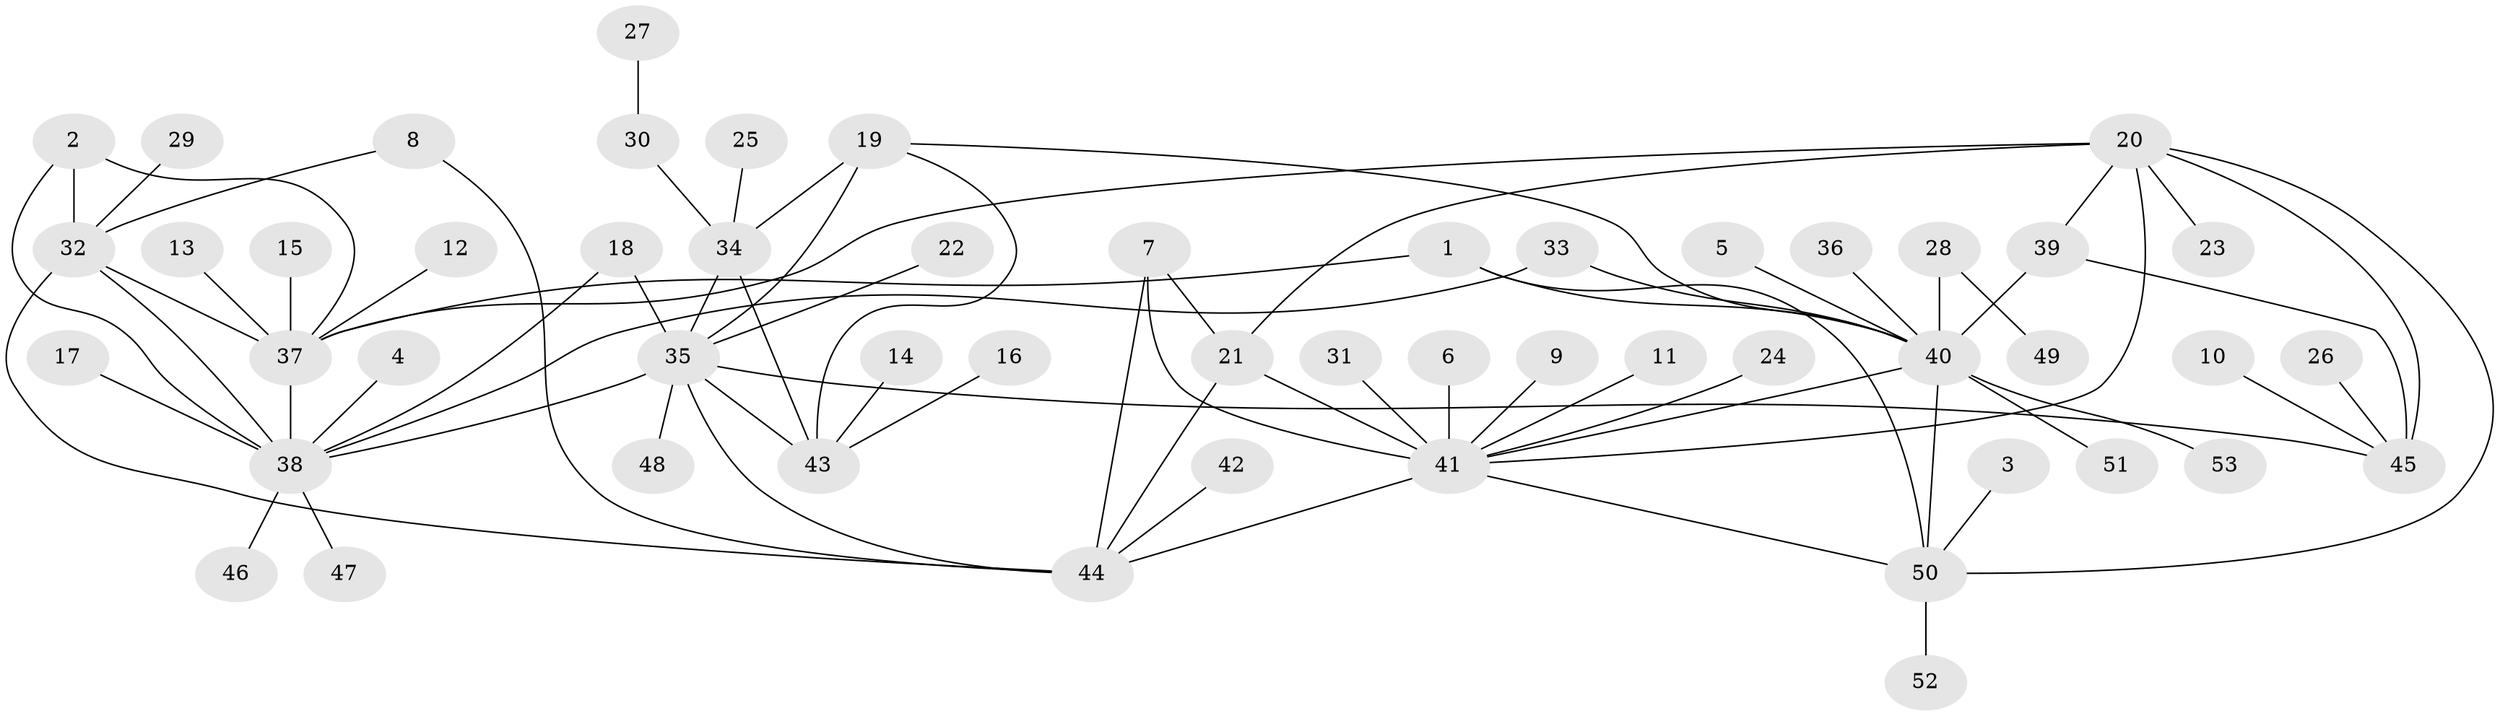 // original degree distribution, {7: 0.02830188679245283, 8: 0.03773584905660377, 6: 0.04716981132075472, 9: 0.04716981132075472, 4: 0.018867924528301886, 5: 0.009433962264150943, 11: 0.018867924528301886, 10: 0.018867924528301886, 12: 0.009433962264150943, 1: 0.6037735849056604, 2: 0.11320754716981132, 3: 0.04716981132075472}
// Generated by graph-tools (version 1.1) at 2025/26/03/09/25 03:26:49]
// undirected, 53 vertices, 75 edges
graph export_dot {
graph [start="1"]
  node [color=gray90,style=filled];
  1;
  2;
  3;
  4;
  5;
  6;
  7;
  8;
  9;
  10;
  11;
  12;
  13;
  14;
  15;
  16;
  17;
  18;
  19;
  20;
  21;
  22;
  23;
  24;
  25;
  26;
  27;
  28;
  29;
  30;
  31;
  32;
  33;
  34;
  35;
  36;
  37;
  38;
  39;
  40;
  41;
  42;
  43;
  44;
  45;
  46;
  47;
  48;
  49;
  50;
  51;
  52;
  53;
  1 -- 37 [weight=1.0];
  1 -- 40 [weight=3.0];
  1 -- 50 [weight=1.0];
  2 -- 32 [weight=1.0];
  2 -- 37 [weight=2.0];
  2 -- 38 [weight=1.0];
  3 -- 50 [weight=1.0];
  4 -- 38 [weight=1.0];
  5 -- 40 [weight=1.0];
  6 -- 41 [weight=1.0];
  7 -- 21 [weight=1.0];
  7 -- 41 [weight=2.0];
  7 -- 44 [weight=1.0];
  8 -- 32 [weight=1.0];
  8 -- 44 [weight=1.0];
  9 -- 41 [weight=1.0];
  10 -- 45 [weight=1.0];
  11 -- 41 [weight=1.0];
  12 -- 37 [weight=1.0];
  13 -- 37 [weight=1.0];
  14 -- 43 [weight=1.0];
  15 -- 37 [weight=1.0];
  16 -- 43 [weight=1.0];
  17 -- 38 [weight=1.0];
  18 -- 35 [weight=1.0];
  18 -- 38 [weight=1.0];
  19 -- 34 [weight=1.0];
  19 -- 35 [weight=2.0];
  19 -- 40 [weight=1.0];
  19 -- 43 [weight=1.0];
  20 -- 21 [weight=1.0];
  20 -- 23 [weight=1.0];
  20 -- 37 [weight=1.0];
  20 -- 39 [weight=3.0];
  20 -- 41 [weight=2.0];
  20 -- 45 [weight=3.0];
  20 -- 50 [weight=1.0];
  21 -- 41 [weight=2.0];
  21 -- 44 [weight=1.0];
  22 -- 35 [weight=1.0];
  24 -- 41 [weight=1.0];
  25 -- 34 [weight=1.0];
  26 -- 45 [weight=1.0];
  27 -- 30 [weight=1.0];
  28 -- 40 [weight=1.0];
  28 -- 49 [weight=1.0];
  29 -- 32 [weight=1.0];
  30 -- 34 [weight=1.0];
  31 -- 41 [weight=1.0];
  32 -- 37 [weight=2.0];
  32 -- 38 [weight=1.0];
  32 -- 44 [weight=2.0];
  33 -- 38 [weight=1.0];
  33 -- 40 [weight=1.0];
  34 -- 35 [weight=2.0];
  34 -- 43 [weight=1.0];
  35 -- 38 [weight=1.0];
  35 -- 43 [weight=2.0];
  35 -- 44 [weight=1.0];
  35 -- 45 [weight=1.0];
  35 -- 48 [weight=1.0];
  36 -- 40 [weight=1.0];
  37 -- 38 [weight=2.0];
  38 -- 46 [weight=1.0];
  38 -- 47 [weight=1.0];
  39 -- 40 [weight=1.0];
  39 -- 45 [weight=1.0];
  40 -- 41 [weight=1.0];
  40 -- 50 [weight=3.0];
  40 -- 51 [weight=1.0];
  40 -- 53 [weight=1.0];
  41 -- 44 [weight=2.0];
  41 -- 50 [weight=1.0];
  42 -- 44 [weight=1.0];
  50 -- 52 [weight=1.0];
}
